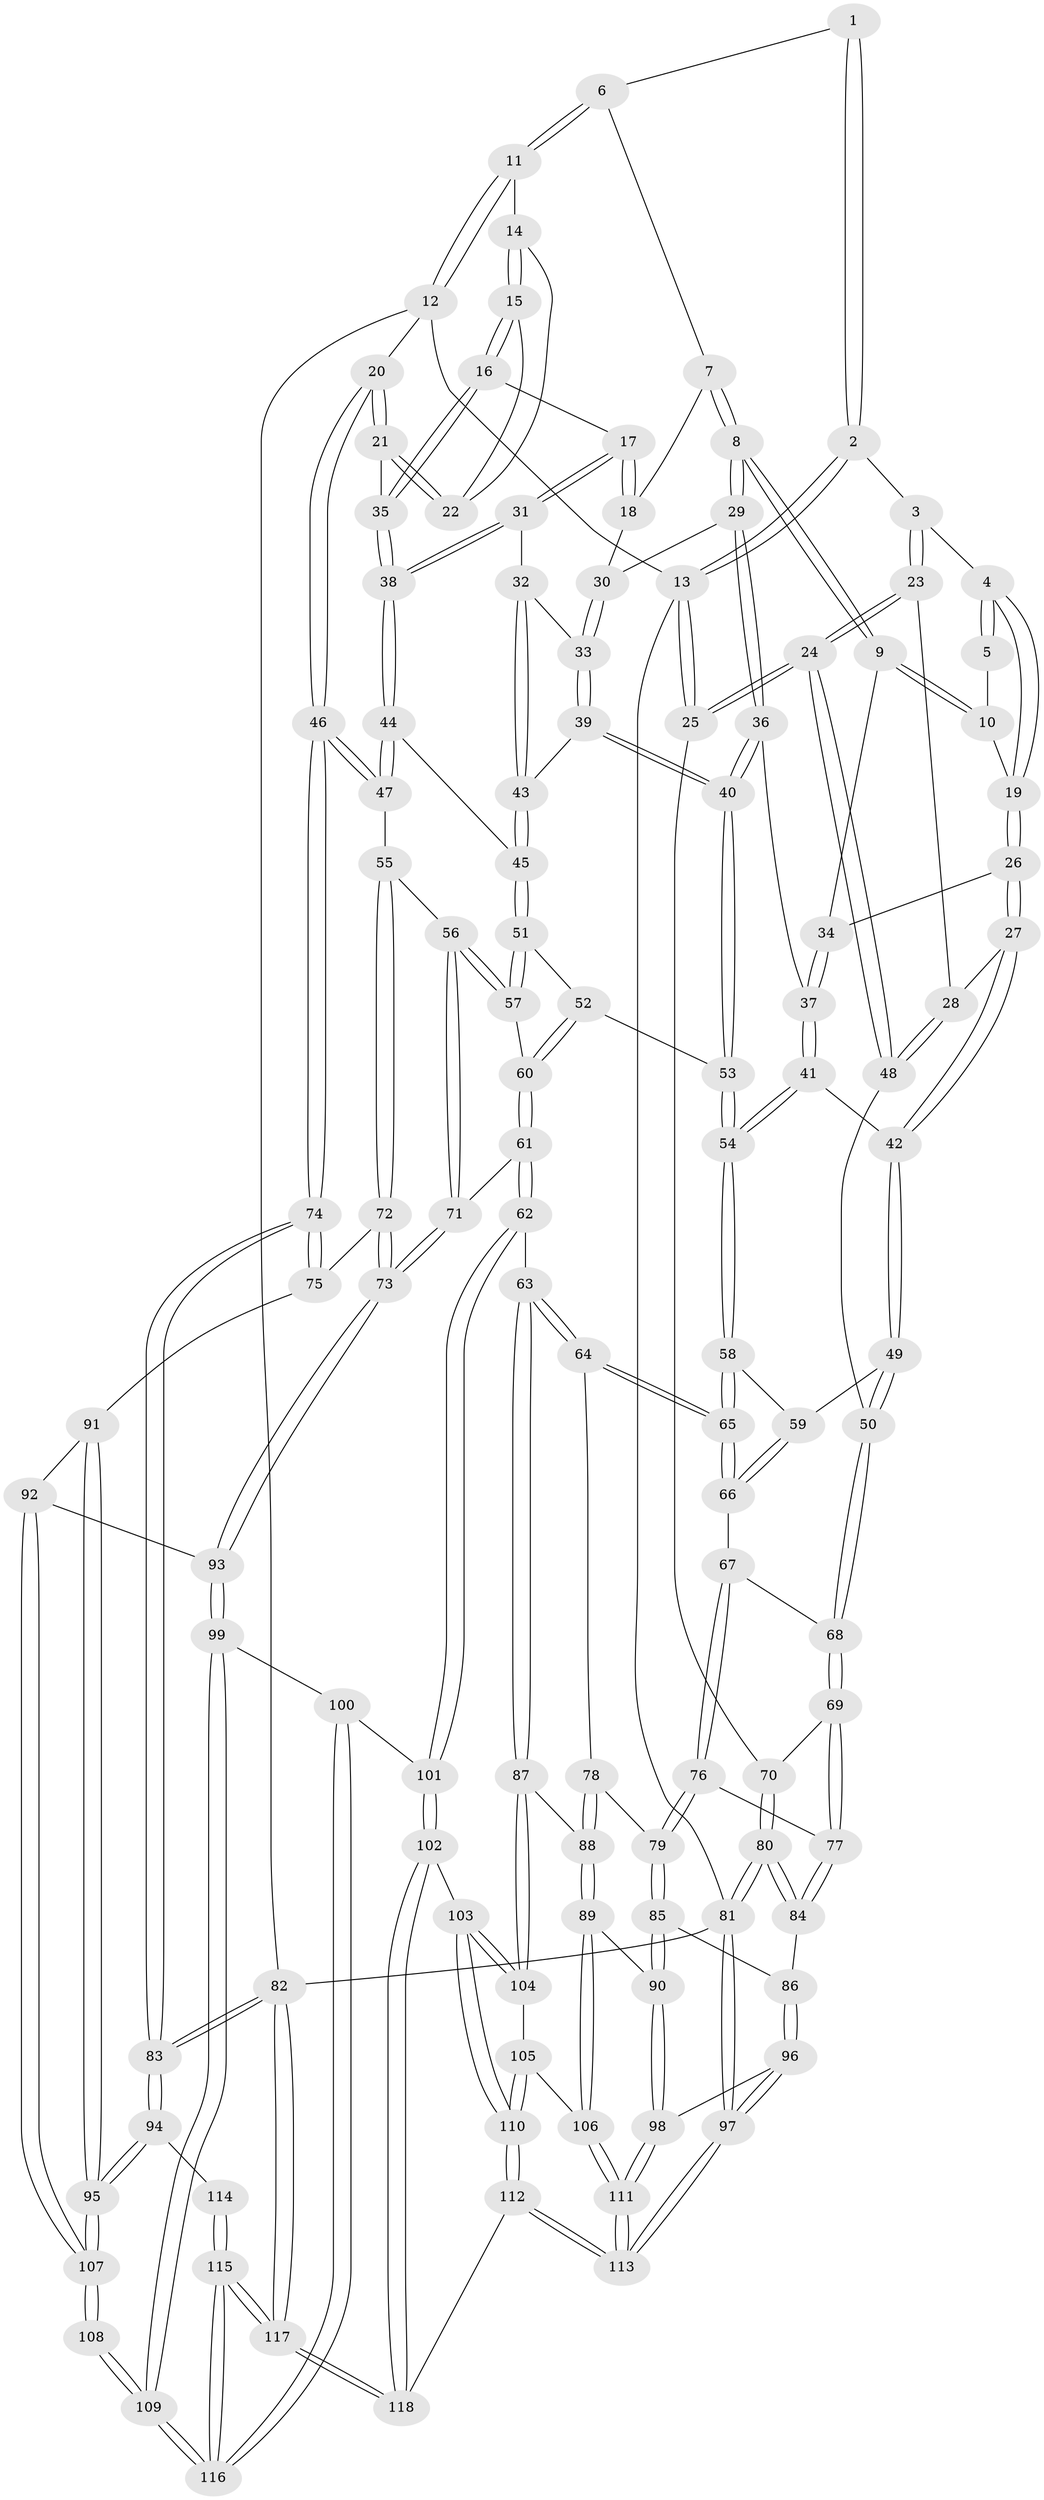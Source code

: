 // Generated by graph-tools (version 1.1) at 2025/27/03/15/25 16:27:56]
// undirected, 118 vertices, 292 edges
graph export_dot {
graph [start="1"]
  node [color=gray90,style=filled];
  1 [pos="+0.5194360831592256+0"];
  2 [pos="+0+0"];
  3 [pos="+0.20117910224385932+0.06673080919056508"];
  4 [pos="+0.2894821559343002+0.0946274065813106"];
  5 [pos="+0.5173363790992899+0"];
  6 [pos="+0.8904563609533266+0"];
  7 [pos="+0.8036298299746476+0"];
  8 [pos="+0.5730277804033401+0.1094794262408467"];
  9 [pos="+0.5590306808692347+0.09381412132377434"];
  10 [pos="+0.5297529077389358+0.030588782399128465"];
  11 [pos="+1+0"];
  12 [pos="+1+0"];
  13 [pos="+0+0"];
  14 [pos="+1+0"];
  15 [pos="+0.8404419087254964+0.15259571375926553"];
  16 [pos="+0.824703069814483+0.15433526926314328"];
  17 [pos="+0.8123426024738266+0.1521269716393989"];
  18 [pos="+0.7808693569506177+0.1157150873087232"];
  19 [pos="+0.3339203035558247+0.12787520717848674"];
  20 [pos="+1+0.3452410757035977"];
  21 [pos="+0.9841721866505342+0.2257463668993735"];
  22 [pos="+0.9076819081178386+0.15795865552728278"];
  23 [pos="+0.1781287462490584+0.13035973981930432"];
  24 [pos="+0+0.3368856616485362"];
  25 [pos="+0+0.3498338279065535"];
  26 [pos="+0.3503510381595558+0.18046882445789406"];
  27 [pos="+0.3363541920359855+0.22840455550242603"];
  28 [pos="+0.2359414297244985+0.26760398557978815"];
  29 [pos="+0.5774637605040744+0.11612507753448255"];
  30 [pos="+0.7014897399292931+0.1365007992824691"];
  31 [pos="+0.7939368406303435+0.21904840707886328"];
  32 [pos="+0.7735991263716643+0.23382889740322607"];
  33 [pos="+0.7093517759277663+0.2228842723094478"];
  34 [pos="+0.4316098179247788+0.19158429615285633"];
  35 [pos="+0.8763677896008739+0.23420050514672575"];
  36 [pos="+0.5764237453765237+0.24899209574327044"];
  37 [pos="+0.47809977739637066+0.29461710399704155"];
  38 [pos="+0.8457961541847202+0.29112476609440907"];
  39 [pos="+0.664807359282378+0.2838315866581773"];
  40 [pos="+0.6205108397729251+0.29066889480597075"];
  41 [pos="+0.4346321561730655+0.34368416426876836"];
  42 [pos="+0.405347839280445+0.3412980660389037"];
  43 [pos="+0.7416955053744766+0.3094432354507216"];
  44 [pos="+0.854045669875829+0.33768281979808146"];
  45 [pos="+0.7635039451822141+0.3364002442427536"];
  46 [pos="+1+0.39814782525766645"];
  47 [pos="+0.9726462161451576+0.42415525377098146"];
  48 [pos="+0.1984815906307254+0.3532911191698629"];
  49 [pos="+0.29795169705655894+0.4074665489506006"];
  50 [pos="+0.26063438588106613+0.414438079715472"];
  51 [pos="+0.735941142449356+0.3894052953498802"];
  52 [pos="+0.6347796646799805+0.4239380570196917"];
  53 [pos="+0.6208098590461211+0.4127919488374294"];
  54 [pos="+0.49765200004924465+0.44072315223512154"];
  55 [pos="+0.8967621218886002+0.47663910609020677"];
  56 [pos="+0.8204927262046432+0.5004059172060932"];
  57 [pos="+0.8193865572793507+0.4998042633023307"];
  58 [pos="+0.4949163846536907+0.4495000426299914"];
  59 [pos="+0.38941276702697086+0.49036362363784824"];
  60 [pos="+0.6552786054542225+0.4770198145475458"];
  61 [pos="+0.6116510213941643+0.6965807146906494"];
  62 [pos="+0.610956848580368+0.6967586378502205"];
  63 [pos="+0.5866875252933148+0.6950909845887463"];
  64 [pos="+0.5243929467272589+0.6339168511675025"];
  65 [pos="+0.5128831860103306+0.6201173277925821"];
  66 [pos="+0.37167369662831945+0.5809190761333507"];
  67 [pos="+0.342133589386826+0.5881681585324067"];
  68 [pos="+0.25900467817974393+0.4227842952618611"];
  69 [pos="+0.14248955181399015+0.6105510242779879"];
  70 [pos="+0+0.4366619514599479"];
  71 [pos="+0.7092236443327228+0.7082921592475148"];
  72 [pos="+0.8894712822740678+0.7030999113890816"];
  73 [pos="+0.750871282454961+0.7346057863662017"];
  74 [pos="+1+0.6955603054545094"];
  75 [pos="+0.9712515754741575+0.71595015444867"];
  76 [pos="+0.2659821633940746+0.6590897793315303"];
  77 [pos="+0.14898729988199402+0.6229656427267786"];
  78 [pos="+0.29594377486448037+0.7048186385646891"];
  79 [pos="+0.28798255907996123+0.6999654289710189"];
  80 [pos="+0+0.7920355537988717"];
  81 [pos="+0+1"];
  82 [pos="+1+1"];
  83 [pos="+1+1"];
  84 [pos="+0.08856347292761826+0.7606100182419658"];
  85 [pos="+0.23926984996250328+0.8082132220283469"];
  86 [pos="+0.10189531834255923+0.7846295330725641"];
  87 [pos="+0.48102638472880543+0.7801556462237048"];
  88 [pos="+0.36780525976800754+0.7642125540525068"];
  89 [pos="+0.3067231598595481+0.8758477630785807"];
  90 [pos="+0.26484160760142783+0.882526392957262"];
  91 [pos="+0.9231015903579783+0.8251469263207478"];
  92 [pos="+0.8235677581418428+0.83318768261521"];
  93 [pos="+0.7694932957868738+0.7913035827698773"];
  94 [pos="+0.9696154442990014+0.9859861065765978"];
  95 [pos="+0.9635083788917161+0.9797342707902819"];
  96 [pos="+0.12037470839961621+0.9667602209841201"];
  97 [pos="+0+1"];
  98 [pos="+0.24092001941853045+0.912569532209637"];
  99 [pos="+0.7592035587577236+0.8417337968490156"];
  100 [pos="+0.6259763153706022+0.9246284101957851"];
  101 [pos="+0.6135843131908589+0.9212968464524556"];
  102 [pos="+0.5955652996838006+0.9388246830640482"];
  103 [pos="+0.5184843138456486+0.925974414592551"];
  104 [pos="+0.46987100366073936+0.8279846619287436"];
  105 [pos="+0.4072961810380761+0.8984112261415961"];
  106 [pos="+0.3802064321992037+0.9111507320912697"];
  107 [pos="+0.9181212178198589+0.9464366482467506"];
  108 [pos="+0.7849249072186538+0.9351447476913185"];
  109 [pos="+0.7506582783349682+0.9208111806612673"];
  110 [pos="+0.4797025711185937+0.9823878795066094"];
  111 [pos="+0.3608670247127086+1"];
  112 [pos="+0.4439001702172205+1"];
  113 [pos="+0.40745274925856184+1"];
  114 [pos="+0.8063591888543127+0.9715964583607224"];
  115 [pos="+0.7346087407673327+1"];
  116 [pos="+0.7200023991650323+0.9643860044734652"];
  117 [pos="+0.7359763248780464+1"];
  118 [pos="+0.5689260446642869+1"];
  1 -- 2;
  1 -- 2;
  1 -- 6;
  2 -- 3;
  2 -- 13;
  2 -- 13;
  3 -- 4;
  3 -- 23;
  3 -- 23;
  4 -- 5;
  4 -- 5;
  4 -- 19;
  4 -- 19;
  5 -- 10;
  6 -- 7;
  6 -- 11;
  6 -- 11;
  7 -- 8;
  7 -- 8;
  7 -- 18;
  8 -- 9;
  8 -- 9;
  8 -- 29;
  8 -- 29;
  9 -- 10;
  9 -- 10;
  9 -- 34;
  10 -- 19;
  11 -- 12;
  11 -- 12;
  11 -- 14;
  12 -- 13;
  12 -- 20;
  12 -- 82;
  13 -- 25;
  13 -- 25;
  13 -- 81;
  14 -- 15;
  14 -- 15;
  14 -- 22;
  15 -- 16;
  15 -- 16;
  15 -- 22;
  16 -- 17;
  16 -- 35;
  16 -- 35;
  17 -- 18;
  17 -- 18;
  17 -- 31;
  17 -- 31;
  18 -- 30;
  19 -- 26;
  19 -- 26;
  20 -- 21;
  20 -- 21;
  20 -- 46;
  20 -- 46;
  21 -- 22;
  21 -- 22;
  21 -- 35;
  23 -- 24;
  23 -- 24;
  23 -- 28;
  24 -- 25;
  24 -- 25;
  24 -- 48;
  24 -- 48;
  25 -- 70;
  26 -- 27;
  26 -- 27;
  26 -- 34;
  27 -- 28;
  27 -- 42;
  27 -- 42;
  28 -- 48;
  28 -- 48;
  29 -- 30;
  29 -- 36;
  29 -- 36;
  30 -- 33;
  30 -- 33;
  31 -- 32;
  31 -- 38;
  31 -- 38;
  32 -- 33;
  32 -- 43;
  32 -- 43;
  33 -- 39;
  33 -- 39;
  34 -- 37;
  34 -- 37;
  35 -- 38;
  35 -- 38;
  36 -- 37;
  36 -- 40;
  36 -- 40;
  37 -- 41;
  37 -- 41;
  38 -- 44;
  38 -- 44;
  39 -- 40;
  39 -- 40;
  39 -- 43;
  40 -- 53;
  40 -- 53;
  41 -- 42;
  41 -- 54;
  41 -- 54;
  42 -- 49;
  42 -- 49;
  43 -- 45;
  43 -- 45;
  44 -- 45;
  44 -- 47;
  44 -- 47;
  45 -- 51;
  45 -- 51;
  46 -- 47;
  46 -- 47;
  46 -- 74;
  46 -- 74;
  47 -- 55;
  48 -- 50;
  49 -- 50;
  49 -- 50;
  49 -- 59;
  50 -- 68;
  50 -- 68;
  51 -- 52;
  51 -- 57;
  51 -- 57;
  52 -- 53;
  52 -- 60;
  52 -- 60;
  53 -- 54;
  53 -- 54;
  54 -- 58;
  54 -- 58;
  55 -- 56;
  55 -- 72;
  55 -- 72;
  56 -- 57;
  56 -- 57;
  56 -- 71;
  56 -- 71;
  57 -- 60;
  58 -- 59;
  58 -- 65;
  58 -- 65;
  59 -- 66;
  59 -- 66;
  60 -- 61;
  60 -- 61;
  61 -- 62;
  61 -- 62;
  61 -- 71;
  62 -- 63;
  62 -- 101;
  62 -- 101;
  63 -- 64;
  63 -- 64;
  63 -- 87;
  63 -- 87;
  64 -- 65;
  64 -- 65;
  64 -- 78;
  65 -- 66;
  65 -- 66;
  66 -- 67;
  67 -- 68;
  67 -- 76;
  67 -- 76;
  68 -- 69;
  68 -- 69;
  69 -- 70;
  69 -- 77;
  69 -- 77;
  70 -- 80;
  70 -- 80;
  71 -- 73;
  71 -- 73;
  72 -- 73;
  72 -- 73;
  72 -- 75;
  73 -- 93;
  73 -- 93;
  74 -- 75;
  74 -- 75;
  74 -- 83;
  74 -- 83;
  75 -- 91;
  76 -- 77;
  76 -- 79;
  76 -- 79;
  77 -- 84;
  77 -- 84;
  78 -- 79;
  78 -- 88;
  78 -- 88;
  79 -- 85;
  79 -- 85;
  80 -- 81;
  80 -- 81;
  80 -- 84;
  80 -- 84;
  81 -- 97;
  81 -- 97;
  81 -- 82;
  82 -- 83;
  82 -- 83;
  82 -- 117;
  82 -- 117;
  83 -- 94;
  83 -- 94;
  84 -- 86;
  85 -- 86;
  85 -- 90;
  85 -- 90;
  86 -- 96;
  86 -- 96;
  87 -- 88;
  87 -- 104;
  87 -- 104;
  88 -- 89;
  88 -- 89;
  89 -- 90;
  89 -- 106;
  89 -- 106;
  90 -- 98;
  90 -- 98;
  91 -- 92;
  91 -- 95;
  91 -- 95;
  92 -- 93;
  92 -- 107;
  92 -- 107;
  93 -- 99;
  93 -- 99;
  94 -- 95;
  94 -- 95;
  94 -- 114;
  95 -- 107;
  95 -- 107;
  96 -- 97;
  96 -- 97;
  96 -- 98;
  97 -- 113;
  97 -- 113;
  98 -- 111;
  98 -- 111;
  99 -- 100;
  99 -- 109;
  99 -- 109;
  100 -- 101;
  100 -- 116;
  100 -- 116;
  101 -- 102;
  101 -- 102;
  102 -- 103;
  102 -- 118;
  102 -- 118;
  103 -- 104;
  103 -- 104;
  103 -- 110;
  103 -- 110;
  104 -- 105;
  105 -- 106;
  105 -- 110;
  105 -- 110;
  106 -- 111;
  106 -- 111;
  107 -- 108;
  107 -- 108;
  108 -- 109;
  108 -- 109;
  109 -- 116;
  109 -- 116;
  110 -- 112;
  110 -- 112;
  111 -- 113;
  111 -- 113;
  112 -- 113;
  112 -- 113;
  112 -- 118;
  114 -- 115;
  114 -- 115;
  115 -- 116;
  115 -- 116;
  115 -- 117;
  115 -- 117;
  117 -- 118;
  117 -- 118;
}
